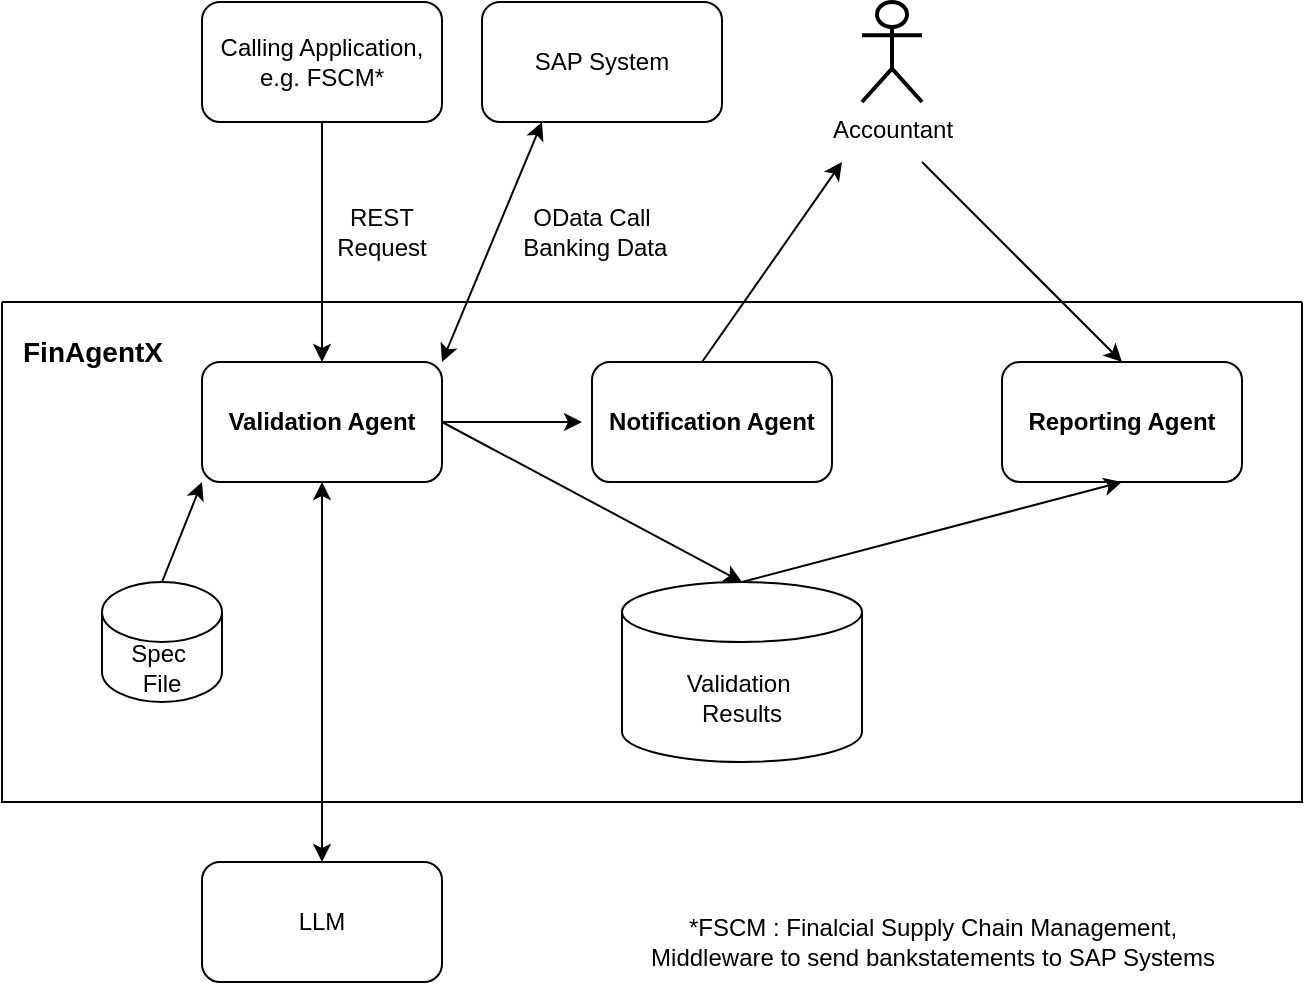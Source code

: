 <mxfile version="24.2.5" type="device">
  <diagram name="Page-1" id="-ZmvHqxIwdDzNy45JYpa">
    <mxGraphModel dx="1050" dy="717" grid="1" gridSize="10" guides="1" tooltips="1" connect="1" arrows="1" fold="1" page="1" pageScale="1" pageWidth="850" pageHeight="1100" math="0" shadow="0">
      <root>
        <mxCell id="0" />
        <mxCell id="1" parent="0" />
        <mxCell id="m-M3N4Rq0jWYSTCjSG6P-1" value="Calling Application, e.g. FSCM*" style="rounded=1;whiteSpace=wrap;html=1;" parent="1" vertex="1">
          <mxGeometry x="110" y="70" width="120" height="60" as="geometry" />
        </mxCell>
        <mxCell id="m-M3N4Rq0jWYSTCjSG6P-2" value="&lt;b&gt;Validation Agent&lt;/b&gt;" style="rounded=1;whiteSpace=wrap;html=1;" parent="1" vertex="1">
          <mxGeometry x="110" y="250" width="120" height="60" as="geometry" />
        </mxCell>
        <mxCell id="m-M3N4Rq0jWYSTCjSG6P-3" value="" style="endArrow=classic;html=1;rounded=0;entryX=0.5;entryY=0;entryDx=0;entryDy=0;" parent="1" target="m-M3N4Rq0jWYSTCjSG6P-2" edge="1">
          <mxGeometry width="50" height="50" relative="1" as="geometry">
            <mxPoint x="170" y="130" as="sourcePoint" />
            <mxPoint x="220" y="80" as="targetPoint" />
          </mxGeometry>
        </mxCell>
        <mxCell id="m-M3N4Rq0jWYSTCjSG6P-4" value="REST Request" style="text;html=1;align=center;verticalAlign=middle;whiteSpace=wrap;rounded=0;" parent="1" vertex="1">
          <mxGeometry x="170" y="170" width="60" height="30" as="geometry" />
        </mxCell>
        <mxCell id="m-M3N4Rq0jWYSTCjSG6P-5" value="SAP System" style="rounded=1;whiteSpace=wrap;html=1;" parent="1" vertex="1">
          <mxGeometry x="250" y="70" width="120" height="60" as="geometry" />
        </mxCell>
        <mxCell id="m-M3N4Rq0jWYSTCjSG6P-6" value="" style="endArrow=classic;startArrow=classic;html=1;rounded=0;entryX=0.25;entryY=1;entryDx=0;entryDy=0;" parent="1" target="m-M3N4Rq0jWYSTCjSG6P-5" edge="1">
          <mxGeometry width="50" height="50" relative="1" as="geometry">
            <mxPoint x="230" y="250" as="sourcePoint" />
            <mxPoint x="280" y="200" as="targetPoint" />
          </mxGeometry>
        </mxCell>
        <mxCell id="m-M3N4Rq0jWYSTCjSG6P-7" value="OData Call&lt;div&gt;&amp;nbsp;Banking Data&lt;/div&gt;" style="text;html=1;align=center;verticalAlign=middle;whiteSpace=wrap;rounded=0;" parent="1" vertex="1">
          <mxGeometry x="240" y="170" width="130" height="30" as="geometry" />
        </mxCell>
        <mxCell id="m-M3N4Rq0jWYSTCjSG6P-11" value="LLM" style="rounded=1;whiteSpace=wrap;html=1;" parent="1" vertex="1">
          <mxGeometry x="110" y="500" width="120" height="60" as="geometry" />
        </mxCell>
        <mxCell id="m-M3N4Rq0jWYSTCjSG6P-14" value="" style="endArrow=classic;startArrow=classic;html=1;rounded=0;entryX=0.5;entryY=1;entryDx=0;entryDy=0;exitX=0.5;exitY=0;exitDx=0;exitDy=0;" parent="1" target="m-M3N4Rq0jWYSTCjSG6P-2" edge="1" source="m-M3N4Rq0jWYSTCjSG6P-11">
          <mxGeometry width="50" height="50" relative="1" as="geometry">
            <mxPoint x="170" y="360" as="sourcePoint" />
            <mxPoint x="220" y="310" as="targetPoint" />
          </mxGeometry>
        </mxCell>
        <mxCell id="m-M3N4Rq0jWYSTCjSG6P-15" value="" style="endArrow=classic;html=1;rounded=0;exitX=0.5;exitY=0;exitDx=0;exitDy=0;exitPerimeter=0;" parent="1" edge="1" source="m-M3N4Rq0jWYSTCjSG6P-12">
          <mxGeometry width="50" height="50" relative="1" as="geometry">
            <mxPoint x="60" y="360" as="sourcePoint" />
            <mxPoint x="110" y="310" as="targetPoint" />
          </mxGeometry>
        </mxCell>
        <mxCell id="m-M3N4Rq0jWYSTCjSG6P-18" value="" style="endArrow=classic;html=1;rounded=0;exitX=1;exitY=0.5;exitDx=0;exitDy=0;entryX=0.5;entryY=0;entryDx=0;entryDy=0;entryPerimeter=0;" parent="1" source="m-M3N4Rq0jWYSTCjSG6P-2" target="m-M3N4Rq0jWYSTCjSG6P-16" edge="1">
          <mxGeometry width="50" height="50" relative="1" as="geometry">
            <mxPoint x="450" y="400" as="sourcePoint" />
            <mxPoint x="500" y="350" as="targetPoint" />
          </mxGeometry>
        </mxCell>
        <mxCell id="m-M3N4Rq0jWYSTCjSG6P-19" value="&lt;b&gt;Reporting Agent&lt;/b&gt;" style="rounded=1;whiteSpace=wrap;html=1;" parent="1" vertex="1">
          <mxGeometry x="510" y="250" width="120" height="60" as="geometry" />
        </mxCell>
        <mxCell id="m-M3N4Rq0jWYSTCjSG6P-20" value="" style="endArrow=classic;html=1;rounded=0;entryX=0.5;entryY=1;entryDx=0;entryDy=0;exitX=0.5;exitY=0;exitDx=0;exitDy=0;exitPerimeter=0;" parent="1" source="m-M3N4Rq0jWYSTCjSG6P-16" target="m-M3N4Rq0jWYSTCjSG6P-19" edge="1">
          <mxGeometry width="50" height="50" relative="1" as="geometry">
            <mxPoint x="300" y="450" as="sourcePoint" />
            <mxPoint x="350" y="400" as="targetPoint" />
          </mxGeometry>
        </mxCell>
        <mxCell id="m-M3N4Rq0jWYSTCjSG6P-22" value="Accountant" style="shape=umlActor;verticalLabelPosition=bottom;verticalAlign=top;html=1;outlineConnect=0;strokeWidth=2;" parent="1" vertex="1">
          <mxGeometry x="440" y="70" width="30" height="50" as="geometry" />
        </mxCell>
        <mxCell id="m-M3N4Rq0jWYSTCjSG6P-23" value="" style="endArrow=classic;html=1;rounded=0;entryX=0.5;entryY=0;entryDx=0;entryDy=0;" parent="1" target="m-M3N4Rq0jWYSTCjSG6P-19" edge="1">
          <mxGeometry width="50" height="50" relative="1" as="geometry">
            <mxPoint x="470" y="150" as="sourcePoint" />
            <mxPoint x="500" y="100" as="targetPoint" />
          </mxGeometry>
        </mxCell>
        <mxCell id="m-M3N4Rq0jWYSTCjSG6P-24" value="&lt;b&gt;Notification Agent&lt;/b&gt;" style="rounded=1;whiteSpace=wrap;html=1;" parent="1" vertex="1">
          <mxGeometry x="305" y="250" width="120" height="60" as="geometry" />
        </mxCell>
        <mxCell id="m-M3N4Rq0jWYSTCjSG6P-25" value="" style="endArrow=classic;html=1;rounded=0;" parent="1" edge="1">
          <mxGeometry width="50" height="50" relative="1" as="geometry">
            <mxPoint x="360" y="250" as="sourcePoint" />
            <mxPoint x="430" y="150" as="targetPoint" />
          </mxGeometry>
        </mxCell>
        <mxCell id="m-M3N4Rq0jWYSTCjSG6P-26" value="" style="endArrow=classic;html=1;rounded=0;" parent="1" edge="1">
          <mxGeometry width="50" height="50" relative="1" as="geometry">
            <mxPoint x="230" y="280" as="sourcePoint" />
            <mxPoint x="300" y="280" as="targetPoint" />
          </mxGeometry>
        </mxCell>
        <mxCell id="m-M3N4Rq0jWYSTCjSG6P-28" value="" style="swimlane;startSize=0;" parent="1" vertex="1">
          <mxGeometry x="10" y="220" width="650" height="250" as="geometry">
            <mxRectangle x="10" y="220" width="50" height="40" as="alternateBounds" />
          </mxGeometry>
        </mxCell>
        <mxCell id="m-M3N4Rq0jWYSTCjSG6P-31" value="&lt;font style=&quot;font-size: 14px;&quot;&gt;&lt;b&gt;FinAgentX&lt;/b&gt;&lt;/font&gt;" style="text;html=1;align=center;verticalAlign=middle;resizable=0;points=[];autosize=1;strokeColor=none;fillColor=none;" parent="m-M3N4Rq0jWYSTCjSG6P-28" vertex="1">
          <mxGeometry y="10" width="90" height="30" as="geometry" />
        </mxCell>
        <mxCell id="m-M3N4Rq0jWYSTCjSG6P-12" value="Spec&amp;nbsp;&lt;div&gt;File&lt;/div&gt;" style="shape=cylinder3;whiteSpace=wrap;html=1;boundedLbl=1;backgroundOutline=1;size=15;" parent="m-M3N4Rq0jWYSTCjSG6P-28" vertex="1">
          <mxGeometry x="50" y="140" width="60" height="60" as="geometry" />
        </mxCell>
        <mxCell id="m-M3N4Rq0jWYSTCjSG6P-16" value="Validation&amp;nbsp;&lt;div&gt;Results&lt;/div&gt;" style="shape=cylinder3;whiteSpace=wrap;html=1;boundedLbl=1;backgroundOutline=1;size=15;" parent="1" vertex="1">
          <mxGeometry x="320" y="360" width="120" height="90" as="geometry" />
        </mxCell>
        <mxCell id="3GjBQ9m76ZsoQHCcCGa8-2" value="*FSCM : Finalcial Supply Chain Management,&lt;div&gt;Middleware to send bankstatements to SAP Systems&lt;/div&gt;" style="text;html=1;align=center;verticalAlign=middle;resizable=0;points=[];autosize=1;strokeColor=none;fillColor=none;" vertex="1" parent="1">
          <mxGeometry x="320" y="520" width="310" height="40" as="geometry" />
        </mxCell>
      </root>
    </mxGraphModel>
  </diagram>
</mxfile>
